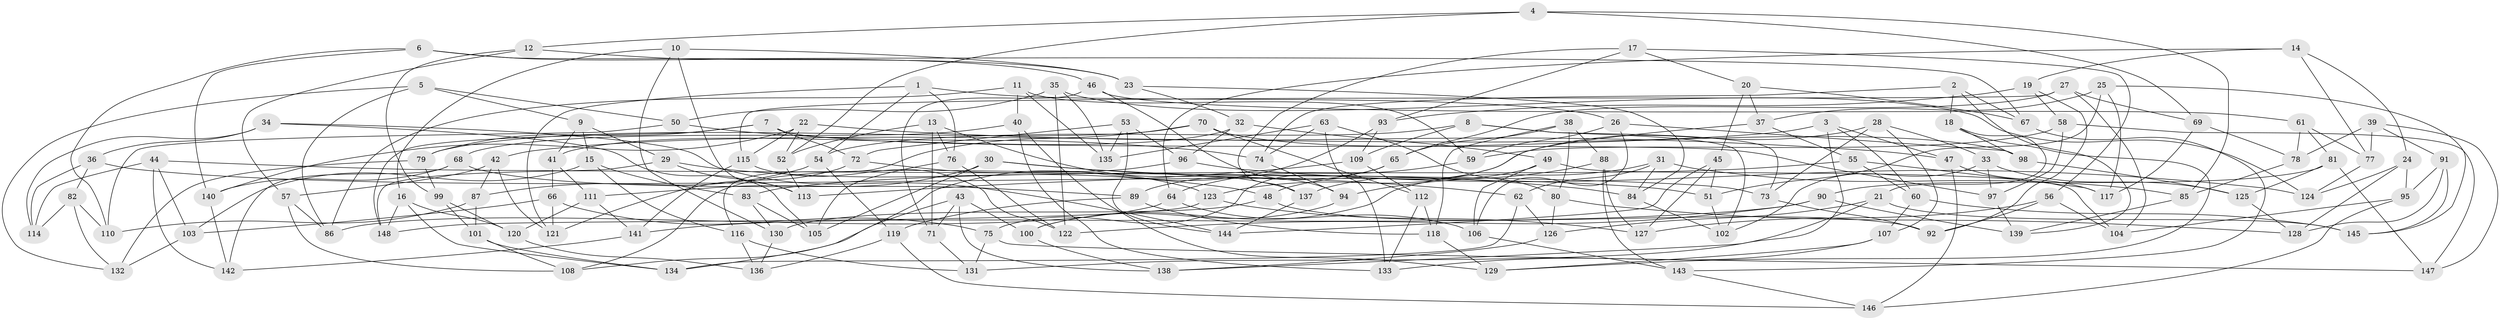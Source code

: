 // coarse degree distribution, {4: 0.7378640776699029, 3: 0.038834951456310676, 9: 0.009708737864077669, 5: 0.0970873786407767, 7: 0.038834951456310676, 10: 0.009708737864077669, 8: 0.038834951456310676, 6: 0.019417475728155338, 13: 0.009708737864077669}
// Generated by graph-tools (version 1.1) at 2025/00/03/04/25 22:00:58]
// undirected, 148 vertices, 296 edges
graph export_dot {
graph [start="1"]
  node [color=gray90,style=filled];
  1;
  2;
  3;
  4;
  5;
  6;
  7;
  8;
  9;
  10;
  11;
  12;
  13;
  14;
  15;
  16;
  17;
  18;
  19;
  20;
  21;
  22;
  23;
  24;
  25;
  26;
  27;
  28;
  29;
  30;
  31;
  32;
  33;
  34;
  35;
  36;
  37;
  38;
  39;
  40;
  41;
  42;
  43;
  44;
  45;
  46;
  47;
  48;
  49;
  50;
  51;
  52;
  53;
  54;
  55;
  56;
  57;
  58;
  59;
  60;
  61;
  62;
  63;
  64;
  65;
  66;
  67;
  68;
  69;
  70;
  71;
  72;
  73;
  74;
  75;
  76;
  77;
  78;
  79;
  80;
  81;
  82;
  83;
  84;
  85;
  86;
  87;
  88;
  89;
  90;
  91;
  92;
  93;
  94;
  95;
  96;
  97;
  98;
  99;
  100;
  101;
  102;
  103;
  104;
  105;
  106;
  107;
  108;
  109;
  110;
  111;
  112;
  113;
  114;
  115;
  116;
  117;
  118;
  119;
  120;
  121;
  122;
  123;
  124;
  125;
  126;
  127;
  128;
  129;
  130;
  131;
  132;
  133;
  134;
  135;
  136;
  137;
  138;
  139;
  140;
  141;
  142;
  143;
  144;
  145;
  146;
  147;
  148;
  1 -- 121;
  1 -- 26;
  1 -- 76;
  1 -- 54;
  2 -- 74;
  2 -- 18;
  2 -- 67;
  2 -- 139;
  3 -- 47;
  3 -- 138;
  3 -- 42;
  3 -- 60;
  4 -- 85;
  4 -- 12;
  4 -- 69;
  4 -- 52;
  5 -- 9;
  5 -- 132;
  5 -- 50;
  5 -- 86;
  6 -- 67;
  6 -- 140;
  6 -- 110;
  6 -- 46;
  7 -- 97;
  7 -- 148;
  7 -- 72;
  7 -- 79;
  8 -- 102;
  8 -- 73;
  8 -- 109;
  8 -- 54;
  9 -- 29;
  9 -- 15;
  9 -- 41;
  10 -- 113;
  10 -- 16;
  10 -- 130;
  10 -- 23;
  11 -- 135;
  11 -- 86;
  11 -- 59;
  11 -- 40;
  12 -- 99;
  12 -- 23;
  12 -- 57;
  13 -- 76;
  13 -- 52;
  13 -- 137;
  13 -- 71;
  14 -- 64;
  14 -- 24;
  14 -- 19;
  14 -- 77;
  15 -- 83;
  15 -- 103;
  15 -- 116;
  16 -- 120;
  16 -- 148;
  16 -- 134;
  17 -- 137;
  17 -- 20;
  17 -- 93;
  17 -- 56;
  18 -- 129;
  18 -- 21;
  18 -- 98;
  19 -- 58;
  19 -- 92;
  19 -- 93;
  20 -- 37;
  20 -- 45;
  20 -- 67;
  21 -- 131;
  21 -- 126;
  21 -- 145;
  22 -- 115;
  22 -- 140;
  22 -- 52;
  22 -- 47;
  23 -- 84;
  23 -- 32;
  24 -- 124;
  24 -- 95;
  24 -- 128;
  25 -- 145;
  25 -- 37;
  25 -- 117;
  25 -- 51;
  26 -- 106;
  26 -- 59;
  26 -- 98;
  27 -- 69;
  27 -- 115;
  27 -- 104;
  27 -- 65;
  28 -- 107;
  28 -- 73;
  28 -- 33;
  28 -- 123;
  29 -- 148;
  29 -- 113;
  29 -- 48;
  30 -- 105;
  30 -- 62;
  30 -- 84;
  30 -- 111;
  31 -- 100;
  31 -- 85;
  31 -- 84;
  31 -- 62;
  32 -- 96;
  32 -- 41;
  32 -- 49;
  33 -- 102;
  33 -- 97;
  33 -- 125;
  34 -- 144;
  34 -- 114;
  34 -- 36;
  34 -- 105;
  35 -- 50;
  35 -- 135;
  35 -- 124;
  35 -- 122;
  36 -- 114;
  36 -- 82;
  36 -- 51;
  37 -- 55;
  37 -- 48;
  38 -- 65;
  38 -- 118;
  38 -- 80;
  38 -- 88;
  39 -- 147;
  39 -- 91;
  39 -- 78;
  39 -- 77;
  40 -- 129;
  40 -- 68;
  40 -- 133;
  41 -- 111;
  41 -- 66;
  42 -- 57;
  42 -- 121;
  42 -- 87;
  43 -- 71;
  43 -- 138;
  43 -- 108;
  43 -- 100;
  44 -- 142;
  44 -- 114;
  44 -- 103;
  44 -- 73;
  45 -- 127;
  45 -- 144;
  45 -- 51;
  46 -- 61;
  46 -- 71;
  46 -- 94;
  47 -- 117;
  47 -- 146;
  48 -- 92;
  48 -- 130;
  49 -- 137;
  49 -- 106;
  49 -- 104;
  50 -- 74;
  50 -- 110;
  51 -- 102;
  52 -- 113;
  53 -- 144;
  53 -- 72;
  53 -- 96;
  53 -- 135;
  54 -- 87;
  54 -- 119;
  55 -- 60;
  55 -- 117;
  55 -- 83;
  56 -- 104;
  56 -- 92;
  56 -- 127;
  57 -- 86;
  57 -- 108;
  58 -- 147;
  58 -- 97;
  58 -- 59;
  59 -- 64;
  60 -- 145;
  60 -- 107;
  61 -- 81;
  61 -- 78;
  61 -- 77;
  62 -- 126;
  62 -- 134;
  63 -- 74;
  63 -- 133;
  63 -- 135;
  63 -- 80;
  64 -- 86;
  64 -- 106;
  65 -- 89;
  65 -- 75;
  66 -- 121;
  66 -- 75;
  66 -- 103;
  67 -- 143;
  68 -- 140;
  68 -- 142;
  68 -- 89;
  69 -- 117;
  69 -- 78;
  70 -- 79;
  70 -- 112;
  70 -- 98;
  70 -- 116;
  71 -- 131;
  72 -- 123;
  72 -- 121;
  73 -- 92;
  74 -- 94;
  75 -- 147;
  75 -- 131;
  76 -- 105;
  76 -- 122;
  77 -- 124;
  78 -- 85;
  79 -- 99;
  79 -- 132;
  80 -- 128;
  80 -- 126;
  81 -- 147;
  81 -- 90;
  81 -- 125;
  82 -- 132;
  82 -- 110;
  82 -- 114;
  83 -- 105;
  83 -- 130;
  84 -- 102;
  85 -- 139;
  87 -- 101;
  87 -- 110;
  88 -- 143;
  88 -- 127;
  88 -- 94;
  89 -- 119;
  89 -- 118;
  90 -- 141;
  90 -- 122;
  90 -- 139;
  91 -- 95;
  91 -- 128;
  91 -- 145;
  93 -- 134;
  93 -- 109;
  94 -- 100;
  95 -- 146;
  95 -- 104;
  96 -- 108;
  96 -- 124;
  97 -- 139;
  98 -- 125;
  99 -- 120;
  99 -- 101;
  100 -- 138;
  101 -- 108;
  101 -- 134;
  103 -- 132;
  106 -- 143;
  107 -- 129;
  107 -- 133;
  109 -- 112;
  109 -- 113;
  111 -- 141;
  111 -- 120;
  112 -- 133;
  112 -- 118;
  115 -- 122;
  115 -- 141;
  116 -- 136;
  116 -- 131;
  118 -- 129;
  119 -- 146;
  119 -- 136;
  120 -- 136;
  123 -- 148;
  123 -- 127;
  125 -- 128;
  126 -- 138;
  130 -- 136;
  137 -- 144;
  140 -- 142;
  141 -- 142;
  143 -- 146;
}
